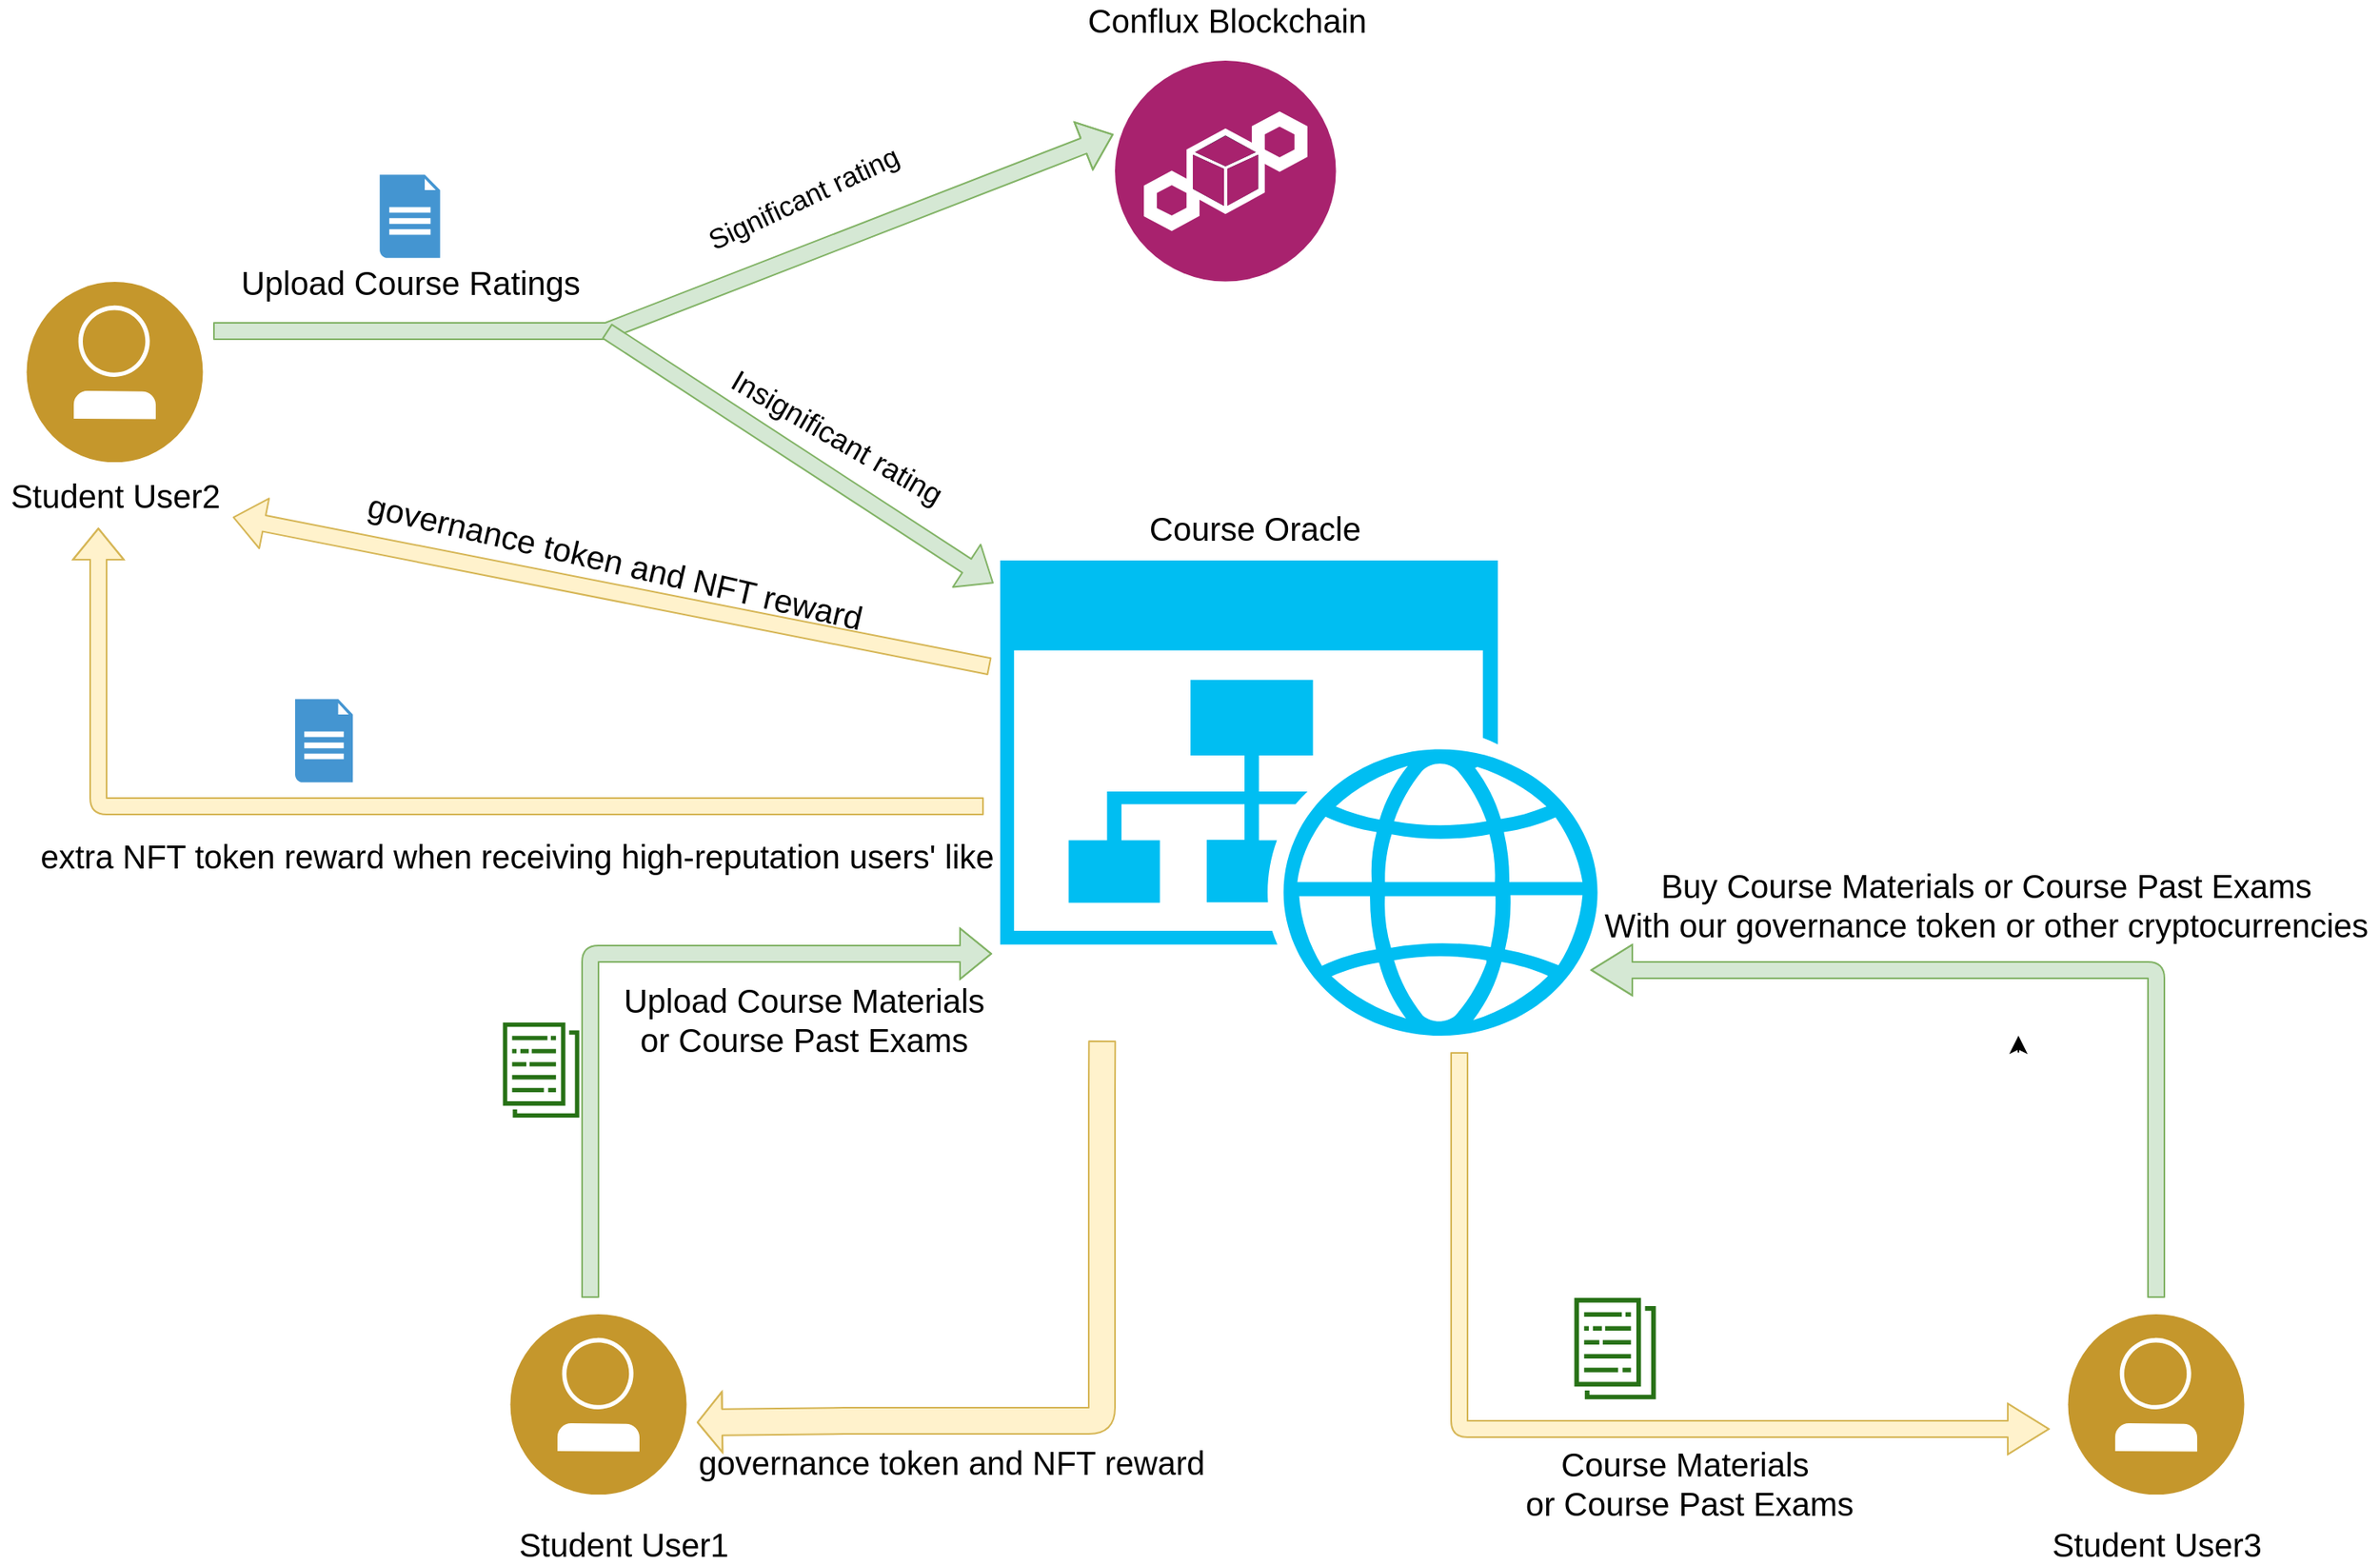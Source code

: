 <mxfile version="14.9.3" type="github">
  <diagram id="26IZYg_4WByHPdlWehGA" name="Page-1">
    <mxGraphModel dx="2188" dy="2236" grid="1" gridSize="10" guides="1" tooltips="1" connect="1" arrows="1" fold="1" page="1" pageScale="1" pageWidth="850" pageHeight="1100" math="0" shadow="0">
      <root>
        <mxCell id="0" />
        <mxCell id="1" parent="0" />
        <mxCell id="faTPQKULuV8uXoHvE5oI-4" value="&lt;font style=&quot;font-size: 20px&quot;&gt;Student User1&lt;/font&gt;" style="text;html=1;align=center;verticalAlign=middle;resizable=0;points=[];autosize=1;strokeColor=none;" vertex="1" parent="1">
          <mxGeometry x="-20" y="800" width="140" height="20" as="geometry" />
        </mxCell>
        <mxCell id="faTPQKULuV8uXoHvE5oI-6" value="" style="aspect=fixed;perimeter=ellipsePerimeter;html=1;align=center;shadow=0;dashed=0;fontColor=#4277BB;labelBackgroundColor=#ffffff;fontSize=12;spacingTop=3;image;image=img/lib/ibm/blockchain/blockchain.svg;" vertex="1" parent="1">
          <mxGeometry x="350" y="-95" width="135" height="135" as="geometry" />
        </mxCell>
        <mxCell id="faTPQKULuV8uXoHvE5oI-7" value="" style="aspect=fixed;perimeter=ellipsePerimeter;html=1;align=center;shadow=0;dashed=0;fontColor=#4277BB;labelBackgroundColor=#ffffff;fontSize=12;spacingTop=3;image;image=img/lib/ibm/blockchain/blockchain_developer.svg;" vertex="1" parent="1">
          <mxGeometry x="-20" y="670" width="110" height="110" as="geometry" />
        </mxCell>
        <mxCell id="faTPQKULuV8uXoHvE5oI-9" value="&lt;font style=&quot;font-size: 20px&quot;&gt;Conflux Blockchain&lt;/font&gt;" style="text;html=1;align=center;verticalAlign=middle;resizable=0;points=[];autosize=1;strokeColor=none;" vertex="1" parent="1">
          <mxGeometry x="322.5" y="-130" width="190" height="20" as="geometry" />
        </mxCell>
        <mxCell id="faTPQKULuV8uXoHvE5oI-10" value="" style="outlineConnect=0;fontColor=#232F3E;gradientColor=none;fillColor=#277116;strokeColor=none;dashed=0;verticalLabelPosition=bottom;verticalAlign=top;align=center;html=1;fontSize=12;fontStyle=0;aspect=fixed;pointerEvents=1;shape=mxgraph.aws4.data_set;" vertex="1" parent="1">
          <mxGeometry x="-23.42" y="492" width="46.85" height="58" as="geometry" />
        </mxCell>
        <mxCell id="faTPQKULuV8uXoHvE5oI-11" value="" style="verticalLabelPosition=bottom;html=1;verticalAlign=top;align=center;strokeColor=none;fillColor=#00BEF2;shape=mxgraph.azure.website_generic;pointerEvents=1;" vertex="1" parent="1">
          <mxGeometry x="280" y="210" width="370" height="290" as="geometry" />
        </mxCell>
        <mxCell id="faTPQKULuV8uXoHvE5oI-12" value="&lt;font style=&quot;font-size: 20px&quot;&gt;Course Oracle&lt;/font&gt;" style="text;html=1;align=center;verticalAlign=middle;resizable=0;points=[];autosize=1;strokeColor=none;" vertex="1" parent="1">
          <mxGeometry x="365" y="180" width="140" height="20" as="geometry" />
        </mxCell>
        <mxCell id="faTPQKULuV8uXoHvE5oI-13" value="" style="shape=flexArrow;endArrow=classic;html=1;fillColor=#d5e8d4;strokeColor=#82b366;" edge="1" parent="1">
          <mxGeometry width="50" height="50" relative="1" as="geometry">
            <mxPoint x="30" y="660" as="sourcePoint" />
            <mxPoint x="275" y="450" as="targetPoint" />
            <Array as="points">
              <mxPoint x="30" y="450" />
            </Array>
          </mxGeometry>
        </mxCell>
        <mxCell id="faTPQKULuV8uXoHvE5oI-14" value="&lt;font style=&quot;font-size: 20px&quot;&gt;Upload Course Materials&lt;br&gt;or Course Past Exams&lt;br&gt;&lt;/font&gt;" style="text;html=1;align=center;verticalAlign=middle;resizable=0;points=[];autosize=1;strokeColor=none;rotation=0;" vertex="1" parent="1">
          <mxGeometry x="40" y="470" width="240" height="40" as="geometry" />
        </mxCell>
        <mxCell id="faTPQKULuV8uXoHvE5oI-15" value="" style="shape=flexArrow;endArrow=classic;html=1;fillColor=#fff2cc;strokeColor=#d6b656;width=16;endSize=4.67;entryX=1.045;entryY=0.6;entryDx=0;entryDy=0;entryPerimeter=0;exitX=0.168;exitY=1.01;exitDx=0;exitDy=0;exitPerimeter=0;" edge="1" parent="1" source="faTPQKULuV8uXoHvE5oI-11" target="faTPQKULuV8uXoHvE5oI-7">
          <mxGeometry width="50" height="50" relative="1" as="geometry">
            <mxPoint x="340" y="510" as="sourcePoint" />
            <mxPoint x="165" y="735" as="targetPoint" />
            <Array as="points">
              <mxPoint x="342" y="535" />
              <mxPoint x="342" y="735" />
              <mxPoint x="185" y="735" />
            </Array>
          </mxGeometry>
        </mxCell>
        <mxCell id="faTPQKULuV8uXoHvE5oI-17" value="" style="shape=image;html=1;verticalAlign=top;verticalLabelPosition=bottom;labelBackgroundColor=#ffffff;imageAspect=0;aspect=fixed;image=https://cdn1.iconfinder.com/data/icons/nft-8/128/Eth_Coin.png" vertex="1" parent="1">
          <mxGeometry x="790" y="470" width="60" height="60" as="geometry" />
        </mxCell>
        <mxCell id="faTPQKULuV8uXoHvE5oI-18" value="&lt;font style=&quot;font-size: 20px&quot;&gt;governance token and NFT reward&lt;/font&gt;" style="text;html=1;align=center;verticalAlign=middle;resizable=0;points=[];autosize=1;strokeColor=none;rotation=0;" vertex="1" parent="1">
          <mxGeometry x="90" y="750" width="320" height="20" as="geometry" />
        </mxCell>
        <mxCell id="faTPQKULuV8uXoHvE5oI-20" value="" style="aspect=fixed;perimeter=ellipsePerimeter;html=1;align=center;shadow=0;dashed=0;fontColor=#4277BB;labelBackgroundColor=#ffffff;fontSize=12;spacingTop=3;image;image=img/lib/ibm/blockchain/blockchain_developer.svg;" vertex="1" parent="1">
          <mxGeometry x="-315" y="40" width="110" height="110" as="geometry" />
        </mxCell>
        <mxCell id="faTPQKULuV8uXoHvE5oI-21" value="" style="outlineConnect=0;fontColor=#232F3E;gradientColor=none;fillColor=#277116;strokeColor=none;dashed=0;verticalLabelPosition=bottom;verticalAlign=top;align=center;html=1;fontSize=12;fontStyle=0;aspect=fixed;pointerEvents=1;shape=mxgraph.aws4.data_set;" vertex="1" parent="1">
          <mxGeometry x="630" y="660" width="50" height="61.9" as="geometry" />
        </mxCell>
        <mxCell id="faTPQKULuV8uXoHvE5oI-30" value="&lt;font style=&quot;font-size: 20px&quot;&gt;Upload Course Ratings&lt;br&gt;&lt;/font&gt;" style="text;html=1;align=center;verticalAlign=middle;resizable=0;points=[];autosize=1;strokeColor=none;rotation=0;" vertex="1" parent="1">
          <mxGeometry x="-190" y="30" width="220" height="20" as="geometry" />
        </mxCell>
        <mxCell id="faTPQKULuV8uXoHvE5oI-31" value="&lt;font style=&quot;font-size: 20px&quot;&gt;Student User2&lt;/font&gt;" style="text;html=1;align=center;verticalAlign=middle;resizable=0;points=[];autosize=1;strokeColor=none;" vertex="1" parent="1">
          <mxGeometry x="-330" y="160" width="140" height="20" as="geometry" />
        </mxCell>
        <mxCell id="faTPQKULuV8uXoHvE5oI-32" value="" style="shape=flexArrow;endArrow=classic;html=1;entryX=-0.007;entryY=0.333;entryDx=0;entryDy=0;entryPerimeter=0;fillColor=#d5e8d4;strokeColor=#82b366;" edge="1" parent="1" target="faTPQKULuV8uXoHvE5oI-6">
          <mxGeometry width="50" height="50" relative="1" as="geometry">
            <mxPoint x="-200" y="70" as="sourcePoint" />
            <mxPoint x="-100" y="100" as="targetPoint" />
            <Array as="points">
              <mxPoint x="40" y="70" />
            </Array>
          </mxGeometry>
        </mxCell>
        <mxCell id="faTPQKULuV8uXoHvE5oI-33" value="" style="shape=flexArrow;endArrow=classic;html=1;entryX=-0.011;entryY=0.048;entryDx=0;entryDy=0;entryPerimeter=0;fillColor=#d5e8d4;strokeColor=#82b366;" edge="1" parent="1" target="faTPQKULuV8uXoHvE5oI-11">
          <mxGeometry width="50" height="50" relative="1" as="geometry">
            <mxPoint x="40" y="70" as="sourcePoint" />
            <mxPoint x="130" y="180" as="targetPoint" />
          </mxGeometry>
        </mxCell>
        <mxCell id="faTPQKULuV8uXoHvE5oI-34" value="Significant rating&lt;br style=&quot;font-size: 17px;&quot;&gt;" style="text;html=1;align=center;verticalAlign=middle;resizable=0;points=[];autosize=1;strokeColor=none;fontSize=17;fontStyle=0;rotation=-25;" vertex="1" parent="1">
          <mxGeometry x="90" y="-25.4" width="140" height="30" as="geometry" />
        </mxCell>
        <mxCell id="faTPQKULuV8uXoHvE5oI-35" value="Insignificant rating" style="text;html=1;align=center;verticalAlign=middle;resizable=0;points=[];autosize=1;strokeColor=none;fontSize=18;fontStyle=0;rotation=30;" vertex="1" parent="1">
          <mxGeometry x="100" y="120" width="160" height="30" as="geometry" />
        </mxCell>
        <mxCell id="faTPQKULuV8uXoHvE5oI-37" value="" style="shape=image;html=1;verticalAlign=top;verticalLabelPosition=bottom;labelBackgroundColor=#F8CECC;imageAspect=0;aspect=fixed;image=https://cdn1.iconfinder.com/data/icons/ecommerce-v1-0-outline-1/96/Review_Rating_Feedback-128.png;fontSize=18;" vertex="1" parent="1">
          <mxGeometry x="-114.8" y="294.6" width="60" height="60" as="geometry" />
        </mxCell>
        <mxCell id="faTPQKULuV8uXoHvE5oI-38" value="" style="shadow=0;dashed=0;html=1;strokeColor=none;fillColor=#4495D1;labelPosition=center;verticalLabelPosition=bottom;verticalAlign=top;align=center;outlineConnect=0;shape=mxgraph.veeam.2d.report;fontSize=18;" vertex="1" parent="1">
          <mxGeometry x="-98.4" y="-25.4" width="36.8" height="50.8" as="geometry" />
        </mxCell>
        <mxCell id="faTPQKULuV8uXoHvE5oI-41" value="" style="shape=flexArrow;endArrow=classic;html=1;fontSize=18;exitX=-0.017;exitY=0.223;exitDx=0;exitDy=0;exitPerimeter=0;entryX=1.014;entryY=1.182;entryDx=0;entryDy=0;entryPerimeter=0;fillColor=#fff2cc;strokeColor=#d6b656;" edge="1" parent="1" source="faTPQKULuV8uXoHvE5oI-11" target="faTPQKULuV8uXoHvE5oI-31">
          <mxGeometry width="50" height="50" relative="1" as="geometry">
            <mxPoint x="60" y="150" as="sourcePoint" />
            <mxPoint x="110" y="100" as="targetPoint" />
          </mxGeometry>
        </mxCell>
        <mxCell id="faTPQKULuV8uXoHvE5oI-43" value="" style="shape=image;html=1;verticalAlign=top;verticalLabelPosition=bottom;labelBackgroundColor=#ffffff;imageAspect=0;aspect=fixed;image=https://cdn1.iconfinder.com/data/icons/nft-8/128/Eth_Coin.png" vertex="1" parent="1">
          <mxGeometry x="5" y="140" width="60" height="60" as="geometry" />
        </mxCell>
        <mxCell id="faTPQKULuV8uXoHvE5oI-44" value="&lt;span style=&quot;font-size: 20px&quot;&gt;governance token and NFT reward&lt;/span&gt;" style="text;html=1;align=center;verticalAlign=middle;resizable=0;points=[];autosize=1;strokeColor=none;rotation=13;" vertex="1" parent="1">
          <mxGeometry x="-114.8" y="200" width="320" height="20" as="geometry" />
        </mxCell>
        <mxCell id="faTPQKULuV8uXoHvE5oI-46" value="&lt;font style=&quot;font-size: 20px;&quot;&gt;extra NFT token reward when receiving high-reputation users&#39; like&lt;/font&gt;" style="text;html=1;align=center;verticalAlign=middle;resizable=0;points=[];autosize=1;strokeColor=none;rotation=0;fontSize=20;" vertex="1" parent="1">
          <mxGeometry x="-315" y="375" width="600" height="30" as="geometry" />
        </mxCell>
        <mxCell id="faTPQKULuV8uXoHvE5oI-47" value="" style="shape=image;html=1;verticalAlign=top;verticalLabelPosition=bottom;labelBackgroundColor=#ffffff;imageAspect=0;aspect=fixed;image=https://cdn1.iconfinder.com/data/icons/nft-8/128/Eth_Coin.png" vertex="1" parent="1">
          <mxGeometry x="-30" y="285.4" width="60" height="60" as="geometry" />
        </mxCell>
        <mxCell id="faTPQKULuV8uXoHvE5oI-48" value="" style="shadow=0;dashed=0;html=1;strokeColor=none;fillColor=#4495D1;labelPosition=center;verticalLabelPosition=bottom;verticalAlign=top;align=center;outlineConnect=0;shape=mxgraph.veeam.2d.report;fontSize=18;" vertex="1" parent="1">
          <mxGeometry x="-150" y="294.6" width="35.2" height="50.8" as="geometry" />
        </mxCell>
        <mxCell id="faTPQKULuV8uXoHvE5oI-50" value="" style="shape=flexArrow;endArrow=classic;html=1;fontSize=18;fillColor=#fff2cc;strokeColor=#d6b656;" edge="1" parent="1">
          <mxGeometry width="50" height="50" relative="1" as="geometry">
            <mxPoint x="270" y="360" as="sourcePoint" />
            <mxPoint x="-270" y="190" as="targetPoint" />
            <Array as="points">
              <mxPoint x="180" y="360" />
              <mxPoint x="40" y="360" />
              <mxPoint x="-270" y="360" />
              <mxPoint x="-270" y="310" />
            </Array>
          </mxGeometry>
        </mxCell>
        <mxCell id="faTPQKULuV8uXoHvE5oI-51" value="" style="aspect=fixed;perimeter=ellipsePerimeter;html=1;align=center;shadow=0;dashed=0;fontColor=#4277BB;labelBackgroundColor=#ffffff;fontSize=12;spacingTop=3;image;image=img/lib/ibm/blockchain/blockchain_developer.svg;" vertex="1" parent="1">
          <mxGeometry x="930" y="670" width="110" height="110" as="geometry" />
        </mxCell>
        <mxCell id="faTPQKULuV8uXoHvE5oI-52" value="&lt;font style=&quot;font-size: 20px&quot;&gt;Student User3&lt;/font&gt;" style="text;html=1;align=center;verticalAlign=middle;resizable=0;points=[];autosize=1;strokeColor=none;" vertex="1" parent="1">
          <mxGeometry x="915" y="800" width="140" height="20" as="geometry" />
        </mxCell>
        <mxCell id="faTPQKULuV8uXoHvE5oI-53" value="" style="shape=flexArrow;endArrow=classic;html=1;fontSize=20;startSize=3;endSize=8;entryX=0.973;entryY=0.862;entryDx=0;entryDy=0;entryPerimeter=0;fillColor=#d5e8d4;strokeColor=#82b366;" edge="1" parent="1" target="faTPQKULuV8uXoHvE5oI-11">
          <mxGeometry width="50" height="50" relative="1" as="geometry">
            <mxPoint x="985" y="660" as="sourcePoint" />
            <mxPoint x="790" y="540" as="targetPoint" />
            <Array as="points">
              <mxPoint x="985" y="460" />
            </Array>
          </mxGeometry>
        </mxCell>
        <mxCell id="faTPQKULuV8uXoHvE5oI-55" value="" style="shape=image;html=1;verticalAlign=top;verticalLabelPosition=bottom;labelBackgroundColor=#ffffff;imageAspect=0;aspect=fixed;image=https://cdn4.iconfinder.com/data/icons/cryptocoins/227/USDT-alt-128.png;fontSize=20;" vertex="1" parent="1">
          <mxGeometry x="860" y="479.5" width="41" height="41" as="geometry" />
        </mxCell>
        <mxCell id="faTPQKULuV8uXoHvE5oI-57" value="&lt;font style=&quot;font-size: 20px&quot;&gt;Buy Course Materials&amp;nbsp;or Course Past Exams&lt;br&gt;With our governance token or other cryptocurrencies&lt;br&gt;&lt;/font&gt;" style="text;html=1;align=center;verticalAlign=middle;resizable=0;points=[];autosize=1;strokeColor=none;rotation=0;" vertex="1" parent="1">
          <mxGeometry x="640.5" y="400" width="480" height="40" as="geometry" />
        </mxCell>
        <mxCell id="faTPQKULuV8uXoHvE5oI-60" value="" style="shape=flexArrow;endArrow=classic;html=1;fontSize=20;startSize=3;endSize=8;fillColor=#fff2cc;strokeColor=#d6b656;" edge="1" parent="1">
          <mxGeometry width="50" height="50" relative="1" as="geometry">
            <mxPoint x="560" y="510" as="sourcePoint" />
            <mxPoint x="920" y="740" as="targetPoint" />
            <Array as="points">
              <mxPoint x="560" y="740" />
            </Array>
          </mxGeometry>
        </mxCell>
        <mxCell id="faTPQKULuV8uXoHvE5oI-61" value="" style="shape=image;html=1;verticalAlign=top;verticalLabelPosition=bottom;labelBackgroundColor=#ffffff;imageAspect=0;aspect=fixed;image=https://cdn1.iconfinder.com/data/icons/nft-8/128/Eth_Coin.png" vertex="1" parent="1">
          <mxGeometry x="190" y="670" width="60" height="60" as="geometry" />
        </mxCell>
        <mxCell id="faTPQKULuV8uXoHvE5oI-62" value="&lt;font style=&quot;font-size: 20px&quot;&gt;Course Materials&amp;nbsp;&lt;br&gt;or Course Past Exams&lt;br&gt;&amp;nbsp;&lt;br&gt;&lt;/font&gt;" style="text;html=1;align=center;verticalAlign=middle;resizable=0;points=[];autosize=1;strokeColor=none;rotation=0;" vertex="1" parent="1">
          <mxGeometry x="590" y="760" width="220" height="50" as="geometry" />
        </mxCell>
        <mxCell id="faTPQKULuV8uXoHvE5oI-64" style="edgeStyle=orthogonalEdgeStyle;rounded=0;orthogonalLoop=1;jettySize=auto;html=1;exitX=1;exitY=0.75;exitDx=0;exitDy=0;entryX=1;entryY=0.5;entryDx=0;entryDy=0;fontSize=20;startSize=3;endSize=8;" edge="1" parent="1" source="faTPQKULuV8uXoHvE5oI-55" target="faTPQKULuV8uXoHvE5oI-55">
          <mxGeometry relative="1" as="geometry" />
        </mxCell>
      </root>
    </mxGraphModel>
  </diagram>
</mxfile>
